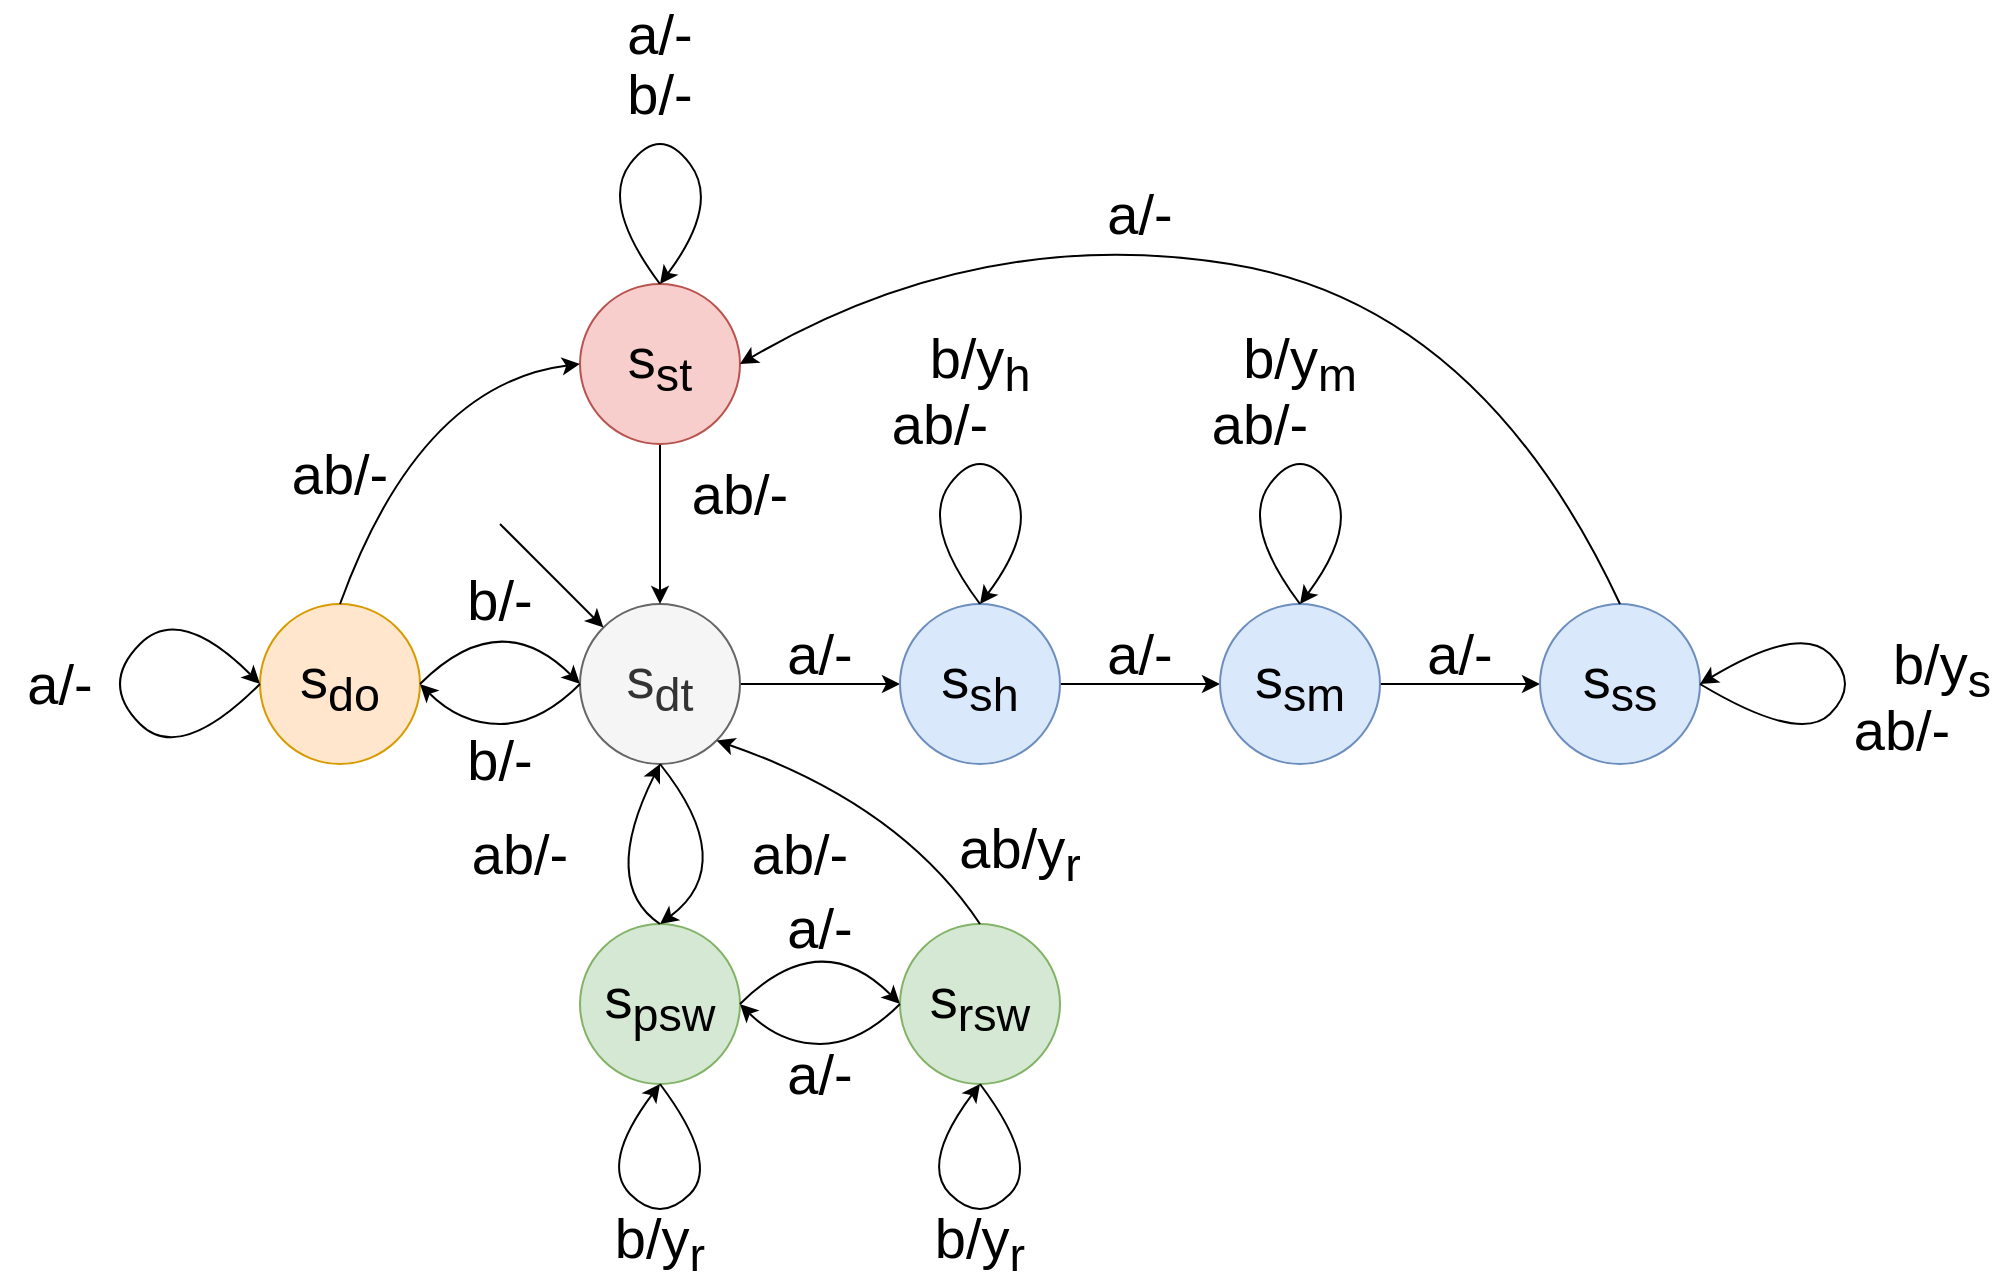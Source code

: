 <mxfile version="21.1.2" type="device">
  <diagram name="Страница 1" id="WK4f_y3FpdXtBR-BHsmh">
    <mxGraphModel dx="864" dy="556" grid="1" gridSize="10" guides="1" tooltips="1" connect="1" arrows="1" fold="1" page="1" pageScale="1" pageWidth="3300" pageHeight="4681" math="0" shadow="0">
      <root>
        <mxCell id="0" />
        <mxCell id="1" parent="0" />
        <mxCell id="_bMgDu0nrWDBKUJY2agt-13" style="edgeStyle=orthogonalEdgeStyle;rounded=0;orthogonalLoop=1;jettySize=auto;html=1;exitX=1;exitY=0.5;exitDx=0;exitDy=0;entryX=0;entryY=0.5;entryDx=0;entryDy=0;" parent="1" source="_bMgDu0nrWDBKUJY2agt-1" target="_bMgDu0nrWDBKUJY2agt-12" edge="1">
          <mxGeometry relative="1" as="geometry" />
        </mxCell>
        <mxCell id="_bMgDu0nrWDBKUJY2agt-1" value="s&lt;sub&gt;dt&lt;/sub&gt;" style="ellipse;whiteSpace=wrap;html=1;aspect=fixed;fontSize=28;fillColor=#f5f5f5;strokeColor=#666666;fontColor=#333333;" parent="1" vertex="1">
          <mxGeometry x="450" y="410" width="80" height="80" as="geometry" />
        </mxCell>
        <mxCell id="_bMgDu0nrWDBKUJY2agt-2" value="s&lt;sub&gt;do&lt;/sub&gt;" style="ellipse;whiteSpace=wrap;html=1;aspect=fixed;fontSize=28;fillColor=#ffe6cc;strokeColor=#d79b00;" parent="1" vertex="1">
          <mxGeometry x="290" y="410" width="80" height="80" as="geometry" />
        </mxCell>
        <mxCell id="_bMgDu0nrWDBKUJY2agt-82" style="edgeStyle=orthogonalEdgeStyle;rounded=0;orthogonalLoop=1;jettySize=auto;html=1;exitX=0.5;exitY=1;exitDx=0;exitDy=0;entryX=0.5;entryY=0;entryDx=0;entryDy=0;" parent="1" source="_bMgDu0nrWDBKUJY2agt-3" target="_bMgDu0nrWDBKUJY2agt-1" edge="1">
          <mxGeometry relative="1" as="geometry" />
        </mxCell>
        <mxCell id="_bMgDu0nrWDBKUJY2agt-3" value="s&lt;sub&gt;st&lt;/sub&gt;" style="ellipse;whiteSpace=wrap;html=1;aspect=fixed;fontSize=28;fillColor=#f8cecc;strokeColor=#b85450;" parent="1" vertex="1">
          <mxGeometry x="450" y="250" width="80" height="80" as="geometry" />
        </mxCell>
        <mxCell id="_bMgDu0nrWDBKUJY2agt-10" value="" style="curved=1;endArrow=classic;html=1;rounded=0;exitX=1;exitY=0.5;exitDx=0;exitDy=0;" parent="1" source="_bMgDu0nrWDBKUJY2agt-2" edge="1">
          <mxGeometry width="50" height="50" relative="1" as="geometry">
            <mxPoint x="400" y="500" as="sourcePoint" />
            <mxPoint x="450" y="450" as="targetPoint" />
            <Array as="points">
              <mxPoint x="410" y="410" />
            </Array>
          </mxGeometry>
        </mxCell>
        <mxCell id="_bMgDu0nrWDBKUJY2agt-11" value="" style="curved=1;endArrow=classic;html=1;rounded=0;entryX=1;entryY=0.5;entryDx=0;entryDy=0;exitX=0;exitY=0.5;exitDx=0;exitDy=0;" parent="1" source="_bMgDu0nrWDBKUJY2agt-1" target="_bMgDu0nrWDBKUJY2agt-2" edge="1">
          <mxGeometry width="50" height="50" relative="1" as="geometry">
            <mxPoint x="390" y="520" as="sourcePoint" />
            <mxPoint x="440" y="470" as="targetPoint" />
            <Array as="points">
              <mxPoint x="430" y="470" />
              <mxPoint x="390" y="470" />
            </Array>
          </mxGeometry>
        </mxCell>
        <mxCell id="_bMgDu0nrWDBKUJY2agt-17" style="edgeStyle=orthogonalEdgeStyle;rounded=0;orthogonalLoop=1;jettySize=auto;html=1;exitX=1;exitY=0.5;exitDx=0;exitDy=0;entryX=0;entryY=0.5;entryDx=0;entryDy=0;" parent="1" source="_bMgDu0nrWDBKUJY2agt-12" target="_bMgDu0nrWDBKUJY2agt-15" edge="1">
          <mxGeometry relative="1" as="geometry" />
        </mxCell>
        <mxCell id="_bMgDu0nrWDBKUJY2agt-12" value="s&lt;sub&gt;sh&lt;/sub&gt;" style="ellipse;whiteSpace=wrap;html=1;aspect=fixed;fontSize=28;fillColor=#dae8fc;strokeColor=#6c8ebf;" parent="1" vertex="1">
          <mxGeometry x="610" y="410" width="80" height="80" as="geometry" />
        </mxCell>
        <mxCell id="_bMgDu0nrWDBKUJY2agt-18" style="edgeStyle=orthogonalEdgeStyle;rounded=0;orthogonalLoop=1;jettySize=auto;html=1;exitX=1;exitY=0.5;exitDx=0;exitDy=0;entryX=0;entryY=0.5;entryDx=0;entryDy=0;" parent="1" source="_bMgDu0nrWDBKUJY2agt-15" target="_bMgDu0nrWDBKUJY2agt-16" edge="1">
          <mxGeometry relative="1" as="geometry" />
        </mxCell>
        <mxCell id="_bMgDu0nrWDBKUJY2agt-15" value="s&lt;sub&gt;sm&lt;/sub&gt;" style="ellipse;whiteSpace=wrap;html=1;aspect=fixed;fontSize=28;fillColor=#dae8fc;strokeColor=#6c8ebf;" parent="1" vertex="1">
          <mxGeometry x="770" y="410" width="80" height="80" as="geometry" />
        </mxCell>
        <mxCell id="_bMgDu0nrWDBKUJY2agt-16" value="s&lt;sub&gt;ss&lt;/sub&gt;" style="ellipse;whiteSpace=wrap;html=1;aspect=fixed;fontSize=28;fillColor=#dae8fc;strokeColor=#6c8ebf;" parent="1" vertex="1">
          <mxGeometry x="930" y="410" width="80" height="80" as="geometry" />
        </mxCell>
        <mxCell id="_bMgDu0nrWDBKUJY2agt-22" value="" style="curved=1;endArrow=classic;html=1;rounded=0;entryX=1;entryY=0.5;entryDx=0;entryDy=0;exitX=0.5;exitY=0;exitDx=0;exitDy=0;" parent="1" source="_bMgDu0nrWDBKUJY2agt-16" target="_bMgDu0nrWDBKUJY2agt-3" edge="1">
          <mxGeometry width="50" height="50" relative="1" as="geometry">
            <mxPoint x="650" y="315" as="sourcePoint" />
            <mxPoint x="700" y="265" as="targetPoint" />
            <Array as="points">
              <mxPoint x="900" y="260" />
              <mxPoint x="650" y="220" />
            </Array>
          </mxGeometry>
        </mxCell>
        <mxCell id="_bMgDu0nrWDBKUJY2agt-24" value="" style="curved=1;endArrow=classic;html=1;rounded=0;exitX=0.5;exitY=0;exitDx=0;exitDy=0;entryX=0.5;entryY=0;entryDx=0;entryDy=0;" parent="1" source="_bMgDu0nrWDBKUJY2agt-12" target="_bMgDu0nrWDBKUJY2agt-12" edge="1">
          <mxGeometry width="50" height="50" relative="1" as="geometry">
            <mxPoint x="630" y="400" as="sourcePoint" />
            <mxPoint x="680" y="350" as="targetPoint" />
            <Array as="points">
              <mxPoint x="620" y="370" />
              <mxPoint x="650" y="330" />
              <mxPoint x="680" y="370" />
            </Array>
          </mxGeometry>
        </mxCell>
        <mxCell id="_bMgDu0nrWDBKUJY2agt-28" value="" style="endArrow=classic;html=1;rounded=0;entryX=0;entryY=0;entryDx=0;entryDy=0;" parent="1" target="_bMgDu0nrWDBKUJY2agt-1" edge="1">
          <mxGeometry width="50" height="50" relative="1" as="geometry">
            <mxPoint x="410" y="370" as="sourcePoint" />
            <mxPoint x="430" y="350" as="targetPoint" />
          </mxGeometry>
        </mxCell>
        <mxCell id="_bMgDu0nrWDBKUJY2agt-30" value="s&lt;sub&gt;psw&lt;/sub&gt;" style="ellipse;whiteSpace=wrap;html=1;aspect=fixed;fontSize=28;fillColor=#d5e8d4;strokeColor=#82b366;" parent="1" vertex="1">
          <mxGeometry x="450" y="570" width="80" height="80" as="geometry" />
        </mxCell>
        <mxCell id="_bMgDu0nrWDBKUJY2agt-32" value="" style="curved=1;endArrow=classic;html=1;rounded=0;entryX=0.5;entryY=1;entryDx=0;entryDy=0;exitX=0.5;exitY=0;exitDx=0;exitDy=0;" parent="1" edge="1">
          <mxGeometry width="50" height="50" relative="1" as="geometry">
            <mxPoint x="490" y="570" as="sourcePoint" />
            <mxPoint x="490" y="490" as="targetPoint" />
            <Array as="points">
              <mxPoint x="460" y="550" />
            </Array>
          </mxGeometry>
        </mxCell>
        <mxCell id="_bMgDu0nrWDBKUJY2agt-33" value="" style="curved=1;endArrow=classic;html=1;rounded=0;exitX=0.5;exitY=1;exitDx=0;exitDy=0;entryX=0.5;entryY=0;entryDx=0;entryDy=0;" parent="1" edge="1">
          <mxGeometry width="50" height="50" relative="1" as="geometry">
            <mxPoint x="490" y="490" as="sourcePoint" />
            <mxPoint x="490" y="570" as="targetPoint" />
            <Array as="points">
              <mxPoint x="530" y="540" />
            </Array>
          </mxGeometry>
        </mxCell>
        <mxCell id="_bMgDu0nrWDBKUJY2agt-35" value="s&lt;sub&gt;rsw&lt;/sub&gt;" style="ellipse;whiteSpace=wrap;html=1;aspect=fixed;fontSize=28;fillColor=#d5e8d4;strokeColor=#82b366;" parent="1" vertex="1">
          <mxGeometry x="610" y="570" width="80" height="80" as="geometry" />
        </mxCell>
        <mxCell id="_bMgDu0nrWDBKUJY2agt-37" value="" style="curved=1;endArrow=classic;html=1;rounded=0;entryX=0.5;entryY=1;entryDx=0;entryDy=0;exitX=0.5;exitY=1;exitDx=0;exitDy=0;" parent="1" source="_bMgDu0nrWDBKUJY2agt-30" target="_bMgDu0nrWDBKUJY2agt-30" edge="1">
          <mxGeometry width="50" height="50" relative="1" as="geometry">
            <mxPoint x="420" y="710" as="sourcePoint" />
            <mxPoint x="470" y="660" as="targetPoint" />
            <Array as="points">
              <mxPoint x="520" y="690" />
              <mxPoint x="490" y="720" />
              <mxPoint x="460" y="690" />
            </Array>
          </mxGeometry>
        </mxCell>
        <mxCell id="_bMgDu0nrWDBKUJY2agt-38" value="" style="curved=1;endArrow=classic;html=1;rounded=0;exitX=0.5;exitY=0;exitDx=0;exitDy=0;entryX=0.5;entryY=0;entryDx=0;entryDy=0;" parent="1" edge="1">
          <mxGeometry width="50" height="50" relative="1" as="geometry">
            <mxPoint x="810" y="410" as="sourcePoint" />
            <mxPoint x="810" y="410" as="targetPoint" />
            <Array as="points">
              <mxPoint x="780" y="370" />
              <mxPoint x="810" y="330" />
              <mxPoint x="840" y="370" />
            </Array>
          </mxGeometry>
        </mxCell>
        <mxCell id="_bMgDu0nrWDBKUJY2agt-39" value="" style="curved=1;endArrow=classic;html=1;rounded=0;exitX=1;exitY=0.5;exitDx=0;exitDy=0;" parent="1" edge="1">
          <mxGeometry width="50" height="50" relative="1" as="geometry">
            <mxPoint x="530" y="610" as="sourcePoint" />
            <mxPoint x="610" y="610" as="targetPoint" />
            <Array as="points">
              <mxPoint x="570" y="570" />
            </Array>
          </mxGeometry>
        </mxCell>
        <mxCell id="_bMgDu0nrWDBKUJY2agt-40" value="" style="curved=1;endArrow=classic;html=1;rounded=0;entryX=1;entryY=0.5;entryDx=0;entryDy=0;exitX=0;exitY=0.5;exitDx=0;exitDy=0;" parent="1" edge="1">
          <mxGeometry width="50" height="50" relative="1" as="geometry">
            <mxPoint x="610" y="610" as="sourcePoint" />
            <mxPoint x="530" y="610" as="targetPoint" />
            <Array as="points">
              <mxPoint x="590" y="630" />
              <mxPoint x="550" y="630" />
            </Array>
          </mxGeometry>
        </mxCell>
        <mxCell id="_bMgDu0nrWDBKUJY2agt-41" value="" style="curved=1;endArrow=classic;html=1;rounded=0;exitX=1;exitY=0.5;exitDx=0;exitDy=0;entryX=1;entryY=0.5;entryDx=0;entryDy=0;" parent="1" source="_bMgDu0nrWDBKUJY2agt-16" target="_bMgDu0nrWDBKUJY2agt-16" edge="1">
          <mxGeometry width="50" height="50" relative="1" as="geometry">
            <mxPoint x="1010" y="460" as="sourcePoint" />
            <mxPoint x="1060" y="410" as="targetPoint" />
            <Array as="points">
              <mxPoint x="1060" y="480" />
              <mxPoint x="1090" y="450" />
              <mxPoint x="1060" y="420" />
            </Array>
          </mxGeometry>
        </mxCell>
        <mxCell id="_bMgDu0nrWDBKUJY2agt-43" value="" style="curved=1;endArrow=classic;html=1;rounded=0;entryX=0.5;entryY=1;entryDx=0;entryDy=0;exitX=0.5;exitY=1;exitDx=0;exitDy=0;" parent="1" edge="1">
          <mxGeometry width="50" height="50" relative="1" as="geometry">
            <mxPoint x="650" y="650" as="sourcePoint" />
            <mxPoint x="650" y="650" as="targetPoint" />
            <Array as="points">
              <mxPoint x="680" y="690" />
              <mxPoint x="650" y="720" />
              <mxPoint x="620" y="690" />
            </Array>
          </mxGeometry>
        </mxCell>
        <mxCell id="_bMgDu0nrWDBKUJY2agt-44" value="" style="curved=1;endArrow=classic;html=1;rounded=0;entryX=0;entryY=0.5;entryDx=0;entryDy=0;exitX=0;exitY=0.5;exitDx=0;exitDy=0;" parent="1" source="_bMgDu0nrWDBKUJY2agt-2" target="_bMgDu0nrWDBKUJY2agt-2" edge="1">
          <mxGeometry width="50" height="50" relative="1" as="geometry">
            <mxPoint x="210" y="490" as="sourcePoint" />
            <mxPoint x="260" y="440" as="targetPoint" />
            <Array as="points">
              <mxPoint x="250" y="490" />
              <mxPoint x="210" y="450" />
              <mxPoint x="250" y="410" />
            </Array>
          </mxGeometry>
        </mxCell>
        <mxCell id="_bMgDu0nrWDBKUJY2agt-45" value="a/-" style="text;html=1;strokeColor=none;fillColor=none;align=center;verticalAlign=middle;whiteSpace=wrap;rounded=0;fontSize=28;" parent="1" vertex="1">
          <mxGeometry x="540" y="420" width="60" height="30" as="geometry" />
        </mxCell>
        <mxCell id="_bMgDu0nrWDBKUJY2agt-46" value="b/y&lt;sub&gt;h&lt;/sub&gt;" style="text;html=1;strokeColor=none;fillColor=none;align=center;verticalAlign=middle;whiteSpace=wrap;rounded=0;fontSize=28;" parent="1" vertex="1">
          <mxGeometry x="620" y="275" width="60" height="30" as="geometry" />
        </mxCell>
        <mxCell id="_bMgDu0nrWDBKUJY2agt-47" value="b/y&lt;sub&gt;m&lt;/sub&gt;" style="text;html=1;strokeColor=none;fillColor=none;align=center;verticalAlign=middle;whiteSpace=wrap;rounded=0;fontSize=28;" parent="1" vertex="1">
          <mxGeometry x="780" y="275" width="60" height="30" as="geometry" />
        </mxCell>
        <mxCell id="_bMgDu0nrWDBKUJY2agt-49" value="a/-" style="text;html=1;strokeColor=none;fillColor=none;align=center;verticalAlign=middle;whiteSpace=wrap;rounded=0;fontSize=28;" parent="1" vertex="1">
          <mxGeometry x="700" y="420" width="60" height="30" as="geometry" />
        </mxCell>
        <mxCell id="_bMgDu0nrWDBKUJY2agt-50" value="a/-" style="text;html=1;strokeColor=none;fillColor=none;align=center;verticalAlign=middle;whiteSpace=wrap;rounded=0;fontSize=28;" parent="1" vertex="1">
          <mxGeometry x="860" y="420" width="60" height="30" as="geometry" />
        </mxCell>
        <mxCell id="_bMgDu0nrWDBKUJY2agt-51" value="b/y&lt;sub&gt;s&lt;/sub&gt;" style="text;html=1;strokeColor=none;fillColor=none;align=center;verticalAlign=middle;whiteSpace=wrap;rounded=0;fontSize=28;" parent="1" vertex="1">
          <mxGeometry x="1101" y="428" width="60" height="30" as="geometry" />
        </mxCell>
        <mxCell id="_bMgDu0nrWDBKUJY2agt-52" value="a/-" style="text;html=1;strokeColor=none;fillColor=none;align=center;verticalAlign=middle;whiteSpace=wrap;rounded=0;fontSize=28;" parent="1" vertex="1">
          <mxGeometry x="700" y="200" width="60" height="30" as="geometry" />
        </mxCell>
        <mxCell id="_bMgDu0nrWDBKUJY2agt-55" value="b/-" style="text;html=1;strokeColor=none;fillColor=none;align=center;verticalAlign=middle;whiteSpace=wrap;rounded=0;fontSize=28;" parent="1" vertex="1">
          <mxGeometry x="460" y="140" width="60" height="30" as="geometry" />
        </mxCell>
        <mxCell id="_bMgDu0nrWDBKUJY2agt-56" value="b/-" style="text;html=1;strokeColor=none;fillColor=none;align=center;verticalAlign=middle;whiteSpace=wrap;rounded=0;fontSize=28;" parent="1" vertex="1">
          <mxGeometry x="380" y="393" width="60" height="30" as="geometry" />
        </mxCell>
        <mxCell id="_bMgDu0nrWDBKUJY2agt-59" value="b/-" style="text;html=1;strokeColor=none;fillColor=none;align=center;verticalAlign=middle;whiteSpace=wrap;rounded=0;fontSize=28;" parent="1" vertex="1">
          <mxGeometry x="380" y="473" width="60" height="30" as="geometry" />
        </mxCell>
        <mxCell id="_bMgDu0nrWDBKUJY2agt-60" value="a/-" style="text;html=1;strokeColor=none;fillColor=none;align=center;verticalAlign=middle;whiteSpace=wrap;rounded=0;fontSize=28;" parent="1" vertex="1">
          <mxGeometry x="160" y="435" width="60" height="30" as="geometry" />
        </mxCell>
        <mxCell id="_bMgDu0nrWDBKUJY2agt-61" value="ab/-" style="text;html=1;strokeColor=none;fillColor=none;align=center;verticalAlign=middle;whiteSpace=wrap;rounded=0;fontSize=28;" parent="1" vertex="1">
          <mxGeometry x="530" y="520" width="60" height="30" as="geometry" />
        </mxCell>
        <mxCell id="_bMgDu0nrWDBKUJY2agt-62" value="ab/-" style="text;html=1;strokeColor=none;fillColor=none;align=center;verticalAlign=middle;whiteSpace=wrap;rounded=0;fontSize=28;" parent="1" vertex="1">
          <mxGeometry x="390" y="520" width="60" height="30" as="geometry" />
        </mxCell>
        <mxCell id="_bMgDu0nrWDBKUJY2agt-64" value="a/-" style="text;html=1;strokeColor=none;fillColor=none;align=center;verticalAlign=middle;whiteSpace=wrap;rounded=0;fontSize=28;" parent="1" vertex="1">
          <mxGeometry x="540" y="557" width="60" height="30" as="geometry" />
        </mxCell>
        <mxCell id="_bMgDu0nrWDBKUJY2agt-65" value="a/-" style="text;html=1;strokeColor=none;fillColor=none;align=center;verticalAlign=middle;whiteSpace=wrap;rounded=0;fontSize=28;" parent="1" vertex="1">
          <mxGeometry x="540" y="630" width="60" height="30" as="geometry" />
        </mxCell>
        <mxCell id="_bMgDu0nrWDBKUJY2agt-67" value="b/y&lt;sub&gt;r&lt;/sub&gt;" style="text;html=1;strokeColor=none;fillColor=none;align=center;verticalAlign=middle;whiteSpace=wrap;rounded=0;fontSize=28;" parent="1" vertex="1">
          <mxGeometry x="460" y="715" width="60" height="30" as="geometry" />
        </mxCell>
        <mxCell id="_bMgDu0nrWDBKUJY2agt-69" value="ab/-" style="text;html=1;strokeColor=none;fillColor=none;align=center;verticalAlign=middle;whiteSpace=wrap;rounded=0;fontSize=28;" parent="1" vertex="1">
          <mxGeometry x="600" y="305" width="60" height="30" as="geometry" />
        </mxCell>
        <mxCell id="_bMgDu0nrWDBKUJY2agt-72" value="ab/-" style="text;html=1;strokeColor=none;fillColor=none;align=center;verticalAlign=middle;whiteSpace=wrap;rounded=0;fontSize=28;" parent="1" vertex="1">
          <mxGeometry x="760" y="305" width="60" height="30" as="geometry" />
        </mxCell>
        <mxCell id="_bMgDu0nrWDBKUJY2agt-73" value="ab/-" style="text;html=1;strokeColor=none;fillColor=none;align=center;verticalAlign=middle;whiteSpace=wrap;rounded=0;fontSize=28;" parent="1" vertex="1">
          <mxGeometry x="1081" y="458" width="60" height="30" as="geometry" />
        </mxCell>
        <mxCell id="_bMgDu0nrWDBKUJY2agt-75" value="ab/-" style="text;html=1;strokeColor=none;fillColor=none;align=center;verticalAlign=middle;whiteSpace=wrap;rounded=0;fontSize=28;" parent="1" vertex="1">
          <mxGeometry x="300" y="330" width="60" height="30" as="geometry" />
        </mxCell>
        <mxCell id="_bMgDu0nrWDBKUJY2agt-77" value="b/y&lt;sub&gt;r&lt;/sub&gt;" style="text;html=1;strokeColor=none;fillColor=none;align=center;verticalAlign=middle;whiteSpace=wrap;rounded=0;fontSize=28;" parent="1" vertex="1">
          <mxGeometry x="620" y="715" width="60" height="30" as="geometry" />
        </mxCell>
        <mxCell id="_bMgDu0nrWDBKUJY2agt-81" value="" style="curved=1;endArrow=classic;html=1;rounded=0;entryX=0;entryY=0.5;entryDx=0;entryDy=0;exitX=0.5;exitY=0;exitDx=0;exitDy=0;" parent="1" source="_bMgDu0nrWDBKUJY2agt-2" target="_bMgDu0nrWDBKUJY2agt-3" edge="1">
          <mxGeometry width="50" height="50" relative="1" as="geometry">
            <mxPoint x="320" y="370" as="sourcePoint" />
            <mxPoint x="370" y="320" as="targetPoint" />
            <Array as="points">
              <mxPoint x="370" y="300" />
            </Array>
          </mxGeometry>
        </mxCell>
        <mxCell id="_bMgDu0nrWDBKUJY2agt-83" value="" style="curved=1;endArrow=classic;html=1;rounded=0;exitX=0.5;exitY=0;exitDx=0;exitDy=0;entryX=0.5;entryY=0;entryDx=0;entryDy=0;" parent="1" edge="1">
          <mxGeometry width="50" height="50" relative="1" as="geometry">
            <mxPoint x="490" y="250" as="sourcePoint" />
            <mxPoint x="490" y="250" as="targetPoint" />
            <Array as="points">
              <mxPoint x="460" y="210" />
              <mxPoint x="490" y="170" />
              <mxPoint x="520" y="210" />
            </Array>
          </mxGeometry>
        </mxCell>
        <mxCell id="_bMgDu0nrWDBKUJY2agt-84" value="ab/-" style="text;html=1;strokeColor=none;fillColor=none;align=center;verticalAlign=middle;whiteSpace=wrap;rounded=0;fontSize=28;" parent="1" vertex="1">
          <mxGeometry x="500" y="340" width="60" height="30" as="geometry" />
        </mxCell>
        <mxCell id="_bMgDu0nrWDBKUJY2agt-85" value="a/-" style="text;html=1;strokeColor=none;fillColor=none;align=center;verticalAlign=middle;whiteSpace=wrap;rounded=0;fontSize=28;" parent="1" vertex="1">
          <mxGeometry x="460" y="110" width="60" height="30" as="geometry" />
        </mxCell>
        <mxCell id="j5OscFMpIu0Ujr84_vFx-1" value="" style="curved=1;endArrow=classic;html=1;rounded=0;entryX=1;entryY=1;entryDx=0;entryDy=0;exitX=0.5;exitY=0;exitDx=0;exitDy=0;" parent="1" source="_bMgDu0nrWDBKUJY2agt-35" target="_bMgDu0nrWDBKUJY2agt-1" edge="1">
          <mxGeometry width="50" height="50" relative="1" as="geometry">
            <mxPoint x="690" y="560" as="sourcePoint" />
            <mxPoint x="740" y="510" as="targetPoint" />
            <Array as="points">
              <mxPoint x="610" y="510" />
            </Array>
          </mxGeometry>
        </mxCell>
        <mxCell id="j5OscFMpIu0Ujr84_vFx-2" value="ab/y&lt;sub style=&quot;border-color: var(--border-color);&quot;&gt;r&lt;/sub&gt;" style="text;html=1;strokeColor=none;fillColor=none;align=center;verticalAlign=middle;whiteSpace=wrap;rounded=0;fontSize=28;" parent="1" vertex="1">
          <mxGeometry x="640" y="520" width="60" height="30" as="geometry" />
        </mxCell>
      </root>
    </mxGraphModel>
  </diagram>
</mxfile>

